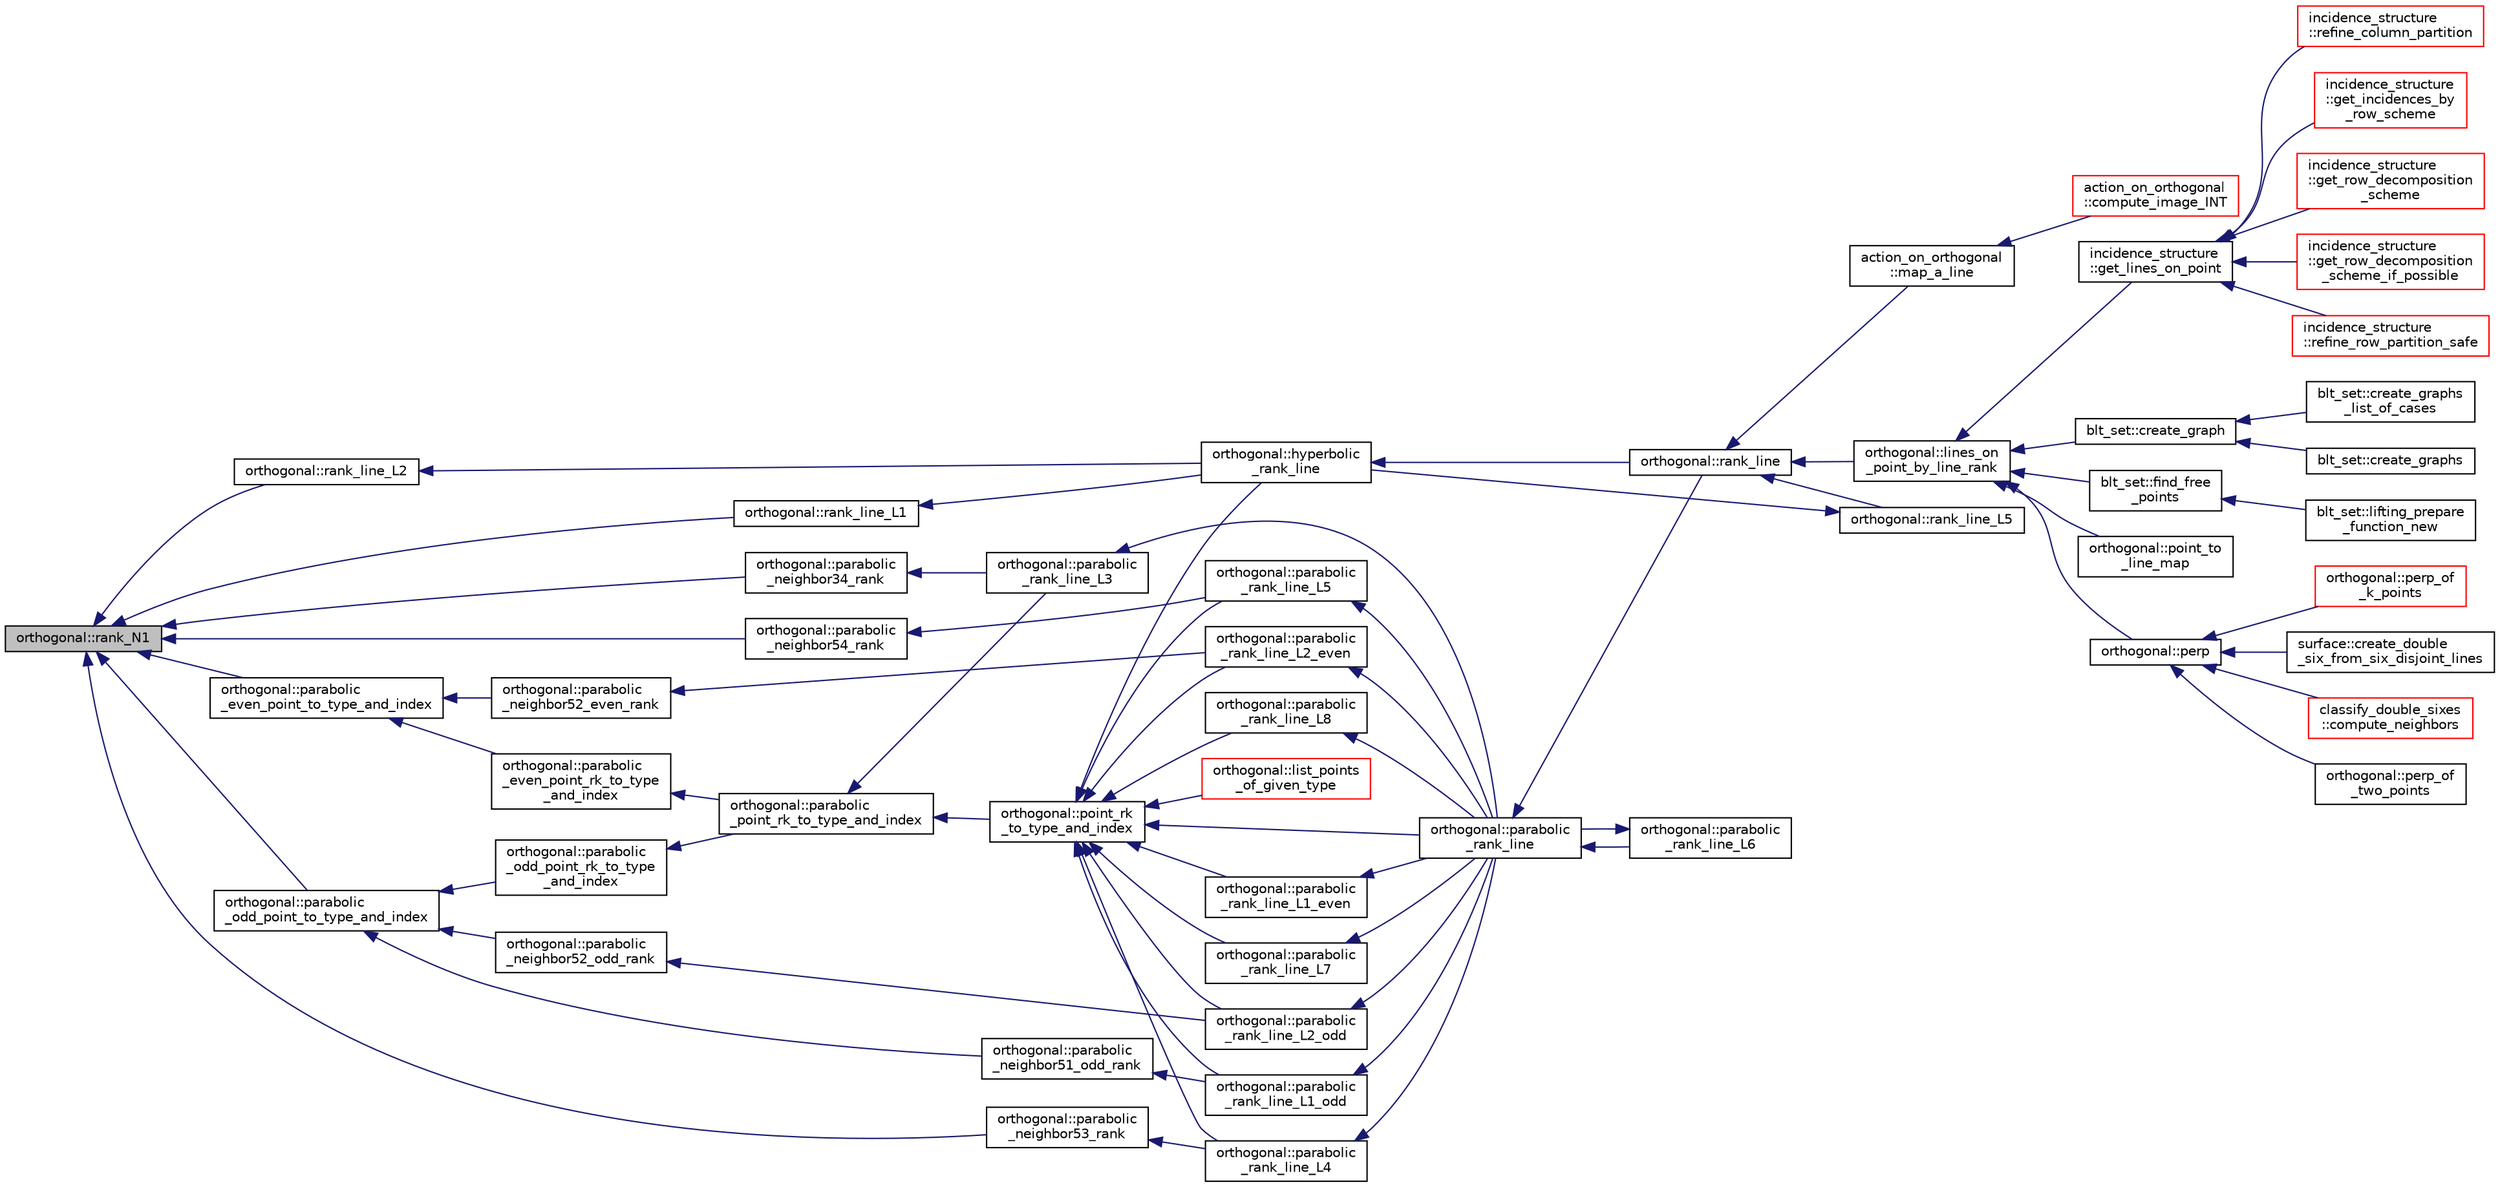 digraph "orthogonal::rank_N1"
{
  edge [fontname="Helvetica",fontsize="10",labelfontname="Helvetica",labelfontsize="10"];
  node [fontname="Helvetica",fontsize="10",shape=record];
  rankdir="LR";
  Node39666 [label="orthogonal::rank_N1",height=0.2,width=0.4,color="black", fillcolor="grey75", style="filled", fontcolor="black"];
  Node39666 -> Node39667 [dir="back",color="midnightblue",fontsize="10",style="solid",fontname="Helvetica"];
  Node39667 [label="orthogonal::rank_line_L1",height=0.2,width=0.4,color="black", fillcolor="white", style="filled",URL="$d7/daa/classorthogonal.html#a2d89d504dee5256f035591c1cb64e129"];
  Node39667 -> Node39668 [dir="back",color="midnightblue",fontsize="10",style="solid",fontname="Helvetica"];
  Node39668 [label="orthogonal::hyperbolic\l_rank_line",height=0.2,width=0.4,color="black", fillcolor="white", style="filled",URL="$d7/daa/classorthogonal.html#a2810f9a6851f445b03fdbfe2a888e9f5"];
  Node39668 -> Node39669 [dir="back",color="midnightblue",fontsize="10",style="solid",fontname="Helvetica"];
  Node39669 [label="orthogonal::rank_line",height=0.2,width=0.4,color="black", fillcolor="white", style="filled",URL="$d7/daa/classorthogonal.html#a5e1b5a3eb76840f425e71f25dabcd470"];
  Node39669 -> Node39670 [dir="back",color="midnightblue",fontsize="10",style="solid",fontname="Helvetica"];
  Node39670 [label="orthogonal::lines_on\l_point_by_line_rank",height=0.2,width=0.4,color="black", fillcolor="white", style="filled",URL="$d7/daa/classorthogonal.html#adc21874b6da3cd3585c704994fb538aa"];
  Node39670 -> Node39671 [dir="back",color="midnightblue",fontsize="10",style="solid",fontname="Helvetica"];
  Node39671 [label="blt_set::create_graph",height=0.2,width=0.4,color="black", fillcolor="white", style="filled",URL="$d1/d3d/classblt__set.html#ae92249ece99ffbc92e93e49cd5d5dccf"];
  Node39671 -> Node39672 [dir="back",color="midnightblue",fontsize="10",style="solid",fontname="Helvetica"];
  Node39672 [label="blt_set::create_graphs",height=0.2,width=0.4,color="black", fillcolor="white", style="filled",URL="$d1/d3d/classblt__set.html#a3f1d4a8ed15875c47b327949f26a4533"];
  Node39671 -> Node39673 [dir="back",color="midnightblue",fontsize="10",style="solid",fontname="Helvetica"];
  Node39673 [label="blt_set::create_graphs\l_list_of_cases",height=0.2,width=0.4,color="black", fillcolor="white", style="filled",URL="$d1/d3d/classblt__set.html#a91ad531d4154bd887182dbd6121476f3"];
  Node39670 -> Node39674 [dir="back",color="midnightblue",fontsize="10",style="solid",fontname="Helvetica"];
  Node39674 [label="blt_set::find_free\l_points",height=0.2,width=0.4,color="black", fillcolor="white", style="filled",URL="$d1/d3d/classblt__set.html#a71f82dd3dc4a901ea2a0949d2f1af302"];
  Node39674 -> Node39675 [dir="back",color="midnightblue",fontsize="10",style="solid",fontname="Helvetica"];
  Node39675 [label="blt_set::lifting_prepare\l_function_new",height=0.2,width=0.4,color="black", fillcolor="white", style="filled",URL="$d1/d3d/classblt__set.html#a1314b7c0a3b78ba54c0f61a397d8afce"];
  Node39670 -> Node39676 [dir="back",color="midnightblue",fontsize="10",style="solid",fontname="Helvetica"];
  Node39676 [label="orthogonal::point_to\l_line_map",height=0.2,width=0.4,color="black", fillcolor="white", style="filled",URL="$d7/daa/classorthogonal.html#a1eae48671390d1c251303be93b45f9e4"];
  Node39670 -> Node39677 [dir="back",color="midnightblue",fontsize="10",style="solid",fontname="Helvetica"];
  Node39677 [label="orthogonal::perp",height=0.2,width=0.4,color="black", fillcolor="white", style="filled",URL="$d7/daa/classorthogonal.html#ae80e0fa8d1e8caddb9afbb466e3d3189"];
  Node39677 -> Node39678 [dir="back",color="midnightblue",fontsize="10",style="solid",fontname="Helvetica"];
  Node39678 [label="orthogonal::perp_of\l_two_points",height=0.2,width=0.4,color="black", fillcolor="white", style="filled",URL="$d7/daa/classorthogonal.html#a6a05fef2e61ed508bff66d6728c58ec0"];
  Node39677 -> Node39679 [dir="back",color="midnightblue",fontsize="10",style="solid",fontname="Helvetica"];
  Node39679 [label="orthogonal::perp_of\l_k_points",height=0.2,width=0.4,color="red", fillcolor="white", style="filled",URL="$d7/daa/classorthogonal.html#a6a92a4680dc76bb289141fc5c765f5fb"];
  Node39677 -> Node39706 [dir="back",color="midnightblue",fontsize="10",style="solid",fontname="Helvetica"];
  Node39706 [label="surface::create_double\l_six_from_six_disjoint_lines",height=0.2,width=0.4,color="black", fillcolor="white", style="filled",URL="$d5/d88/classsurface.html#a4c44f0a33d709edee71537547880dd87"];
  Node39677 -> Node39707 [dir="back",color="midnightblue",fontsize="10",style="solid",fontname="Helvetica"];
  Node39707 [label="classify_double_sixes\l::compute_neighbors",height=0.2,width=0.4,color="red", fillcolor="white", style="filled",URL="$dd/d23/classclassify__double__sixes.html#a675e241052c36c58063ddcfc06d209b2"];
  Node39670 -> Node39708 [dir="back",color="midnightblue",fontsize="10",style="solid",fontname="Helvetica"];
  Node39708 [label="incidence_structure\l::get_lines_on_point",height=0.2,width=0.4,color="black", fillcolor="white", style="filled",URL="$da/d8a/classincidence__structure.html#a09148fd9478525b4a65c8e44833d1861"];
  Node39708 -> Node39709 [dir="back",color="midnightblue",fontsize="10",style="solid",fontname="Helvetica"];
  Node39709 [label="incidence_structure\l::refine_row_partition_safe",height=0.2,width=0.4,color="red", fillcolor="white", style="filled",URL="$da/d8a/classincidence__structure.html#ae84b2dc0f1a0cd1f9acfadcae21e3745"];
  Node39708 -> Node39731 [dir="back",color="midnightblue",fontsize="10",style="solid",fontname="Helvetica"];
  Node39731 [label="incidence_structure\l::refine_column_partition",height=0.2,width=0.4,color="red", fillcolor="white", style="filled",URL="$da/d8a/classincidence__structure.html#ac262f307c1531d67496129dc7890cda4"];
  Node39708 -> Node39736 [dir="back",color="midnightblue",fontsize="10",style="solid",fontname="Helvetica"];
  Node39736 [label="incidence_structure\l::get_incidences_by\l_row_scheme",height=0.2,width=0.4,color="red", fillcolor="white", style="filled",URL="$da/d8a/classincidence__structure.html#addab249e03244133841bd793389c792c"];
  Node39708 -> Node39740 [dir="back",color="midnightblue",fontsize="10",style="solid",fontname="Helvetica"];
  Node39740 [label="incidence_structure\l::get_row_decomposition\l_scheme",height=0.2,width=0.4,color="red", fillcolor="white", style="filled",URL="$da/d8a/classincidence__structure.html#aa0ad04253ba8e75bb15900ee8b01c9aa"];
  Node39708 -> Node39751 [dir="back",color="midnightblue",fontsize="10",style="solid",fontname="Helvetica"];
  Node39751 [label="incidence_structure\l::get_row_decomposition\l_scheme_if_possible",height=0.2,width=0.4,color="red", fillcolor="white", style="filled",URL="$da/d8a/classincidence__structure.html#ac93d2a6419b0fca3f25f101c5f08caf5"];
  Node39669 -> Node39753 [dir="back",color="midnightblue",fontsize="10",style="solid",fontname="Helvetica"];
  Node39753 [label="orthogonal::rank_line_L5",height=0.2,width=0.4,color="black", fillcolor="white", style="filled",URL="$d7/daa/classorthogonal.html#a80bcc065004ef76b70cef437fff6f54c"];
  Node39753 -> Node39668 [dir="back",color="midnightblue",fontsize="10",style="solid",fontname="Helvetica"];
  Node39669 -> Node39754 [dir="back",color="midnightblue",fontsize="10",style="solid",fontname="Helvetica"];
  Node39754 [label="action_on_orthogonal\l::map_a_line",height=0.2,width=0.4,color="black", fillcolor="white", style="filled",URL="$dc/d87/classaction__on__orthogonal.html#ac7e41a4bbc9e0f2813f2f7030f3ed177"];
  Node39754 -> Node39755 [dir="back",color="midnightblue",fontsize="10",style="solid",fontname="Helvetica"];
  Node39755 [label="action_on_orthogonal\l::compute_image_INT",height=0.2,width=0.4,color="red", fillcolor="white", style="filled",URL="$dc/d87/classaction__on__orthogonal.html#a53cee5a150163f7614151b9cd1fc06f3"];
  Node39666 -> Node39956 [dir="back",color="midnightblue",fontsize="10",style="solid",fontname="Helvetica"];
  Node39956 [label="orthogonal::rank_line_L2",height=0.2,width=0.4,color="black", fillcolor="white", style="filled",URL="$d7/daa/classorthogonal.html#abd9adb280933c973c9288e2764f72256"];
  Node39956 -> Node39668 [dir="back",color="midnightblue",fontsize="10",style="solid",fontname="Helvetica"];
  Node39666 -> Node39957 [dir="back",color="midnightblue",fontsize="10",style="solid",fontname="Helvetica"];
  Node39957 [label="orthogonal::parabolic\l_even_point_to_type_and_index",height=0.2,width=0.4,color="black", fillcolor="white", style="filled",URL="$d7/daa/classorthogonal.html#adc21e597558e245b7fe039e3033adcab"];
  Node39957 -> Node39958 [dir="back",color="midnightblue",fontsize="10",style="solid",fontname="Helvetica"];
  Node39958 [label="orthogonal::parabolic\l_even_point_rk_to_type\l_and_index",height=0.2,width=0.4,color="black", fillcolor="white", style="filled",URL="$d7/daa/classorthogonal.html#ad0db009032dfb3899928cfc7d14fd6e6"];
  Node39958 -> Node39959 [dir="back",color="midnightblue",fontsize="10",style="solid",fontname="Helvetica"];
  Node39959 [label="orthogonal::parabolic\l_point_rk_to_type_and_index",height=0.2,width=0.4,color="black", fillcolor="white", style="filled",URL="$d7/daa/classorthogonal.html#aadca2791fa70e971edf85858b725502d"];
  Node39959 -> Node39960 [dir="back",color="midnightblue",fontsize="10",style="solid",fontname="Helvetica"];
  Node39960 [label="orthogonal::point_rk\l_to_type_and_index",height=0.2,width=0.4,color="black", fillcolor="white", style="filled",URL="$d7/daa/classorthogonal.html#a5419c9c6b60c81e6e66f3606e7ad1815"];
  Node39960 -> Node39961 [dir="back",color="midnightblue",fontsize="10",style="solid",fontname="Helvetica"];
  Node39961 [label="orthogonal::list_points\l_of_given_type",height=0.2,width=0.4,color="red", fillcolor="white", style="filled",URL="$d7/daa/classorthogonal.html#a80ded28f55a2191d5a5ec5fe9ee1a4c7"];
  Node39960 -> Node39668 [dir="back",color="midnightblue",fontsize="10",style="solid",fontname="Helvetica"];
  Node39960 -> Node39967 [dir="back",color="midnightblue",fontsize="10",style="solid",fontname="Helvetica"];
  Node39967 [label="orthogonal::parabolic\l_rank_line",height=0.2,width=0.4,color="black", fillcolor="white", style="filled",URL="$d7/daa/classorthogonal.html#a7df334ceca90bc5b90c56354dbaf45c9"];
  Node39967 -> Node39669 [dir="back",color="midnightblue",fontsize="10",style="solid",fontname="Helvetica"];
  Node39967 -> Node39968 [dir="back",color="midnightblue",fontsize="10",style="solid",fontname="Helvetica"];
  Node39968 [label="orthogonal::parabolic\l_rank_line_L6",height=0.2,width=0.4,color="black", fillcolor="white", style="filled",URL="$d7/daa/classorthogonal.html#ab242f864cc2a012dee7c379649d2e566"];
  Node39968 -> Node39967 [dir="back",color="midnightblue",fontsize="10",style="solid",fontname="Helvetica"];
  Node39960 -> Node39969 [dir="back",color="midnightblue",fontsize="10",style="solid",fontname="Helvetica"];
  Node39969 [label="orthogonal::parabolic\l_rank_line_L1_even",height=0.2,width=0.4,color="black", fillcolor="white", style="filled",URL="$d7/daa/classorthogonal.html#a7f055ba3f318499430444e583ed03ee3"];
  Node39969 -> Node39967 [dir="back",color="midnightblue",fontsize="10",style="solid",fontname="Helvetica"];
  Node39960 -> Node39970 [dir="back",color="midnightblue",fontsize="10",style="solid",fontname="Helvetica"];
  Node39970 [label="orthogonal::parabolic\l_rank_line_L1_odd",height=0.2,width=0.4,color="black", fillcolor="white", style="filled",URL="$d7/daa/classorthogonal.html#aab93abadf848b0a5d72b367f155cd7e4"];
  Node39970 -> Node39967 [dir="back",color="midnightblue",fontsize="10",style="solid",fontname="Helvetica"];
  Node39960 -> Node39971 [dir="back",color="midnightblue",fontsize="10",style="solid",fontname="Helvetica"];
  Node39971 [label="orthogonal::parabolic\l_rank_line_L2_even",height=0.2,width=0.4,color="black", fillcolor="white", style="filled",URL="$d7/daa/classorthogonal.html#ad884e741520104066da699b1133deeb0"];
  Node39971 -> Node39967 [dir="back",color="midnightblue",fontsize="10",style="solid",fontname="Helvetica"];
  Node39960 -> Node39972 [dir="back",color="midnightblue",fontsize="10",style="solid",fontname="Helvetica"];
  Node39972 [label="orthogonal::parabolic\l_rank_line_L2_odd",height=0.2,width=0.4,color="black", fillcolor="white", style="filled",URL="$d7/daa/classorthogonal.html#a87ddd814e99966b82e69a1041307074f"];
  Node39972 -> Node39967 [dir="back",color="midnightblue",fontsize="10",style="solid",fontname="Helvetica"];
  Node39960 -> Node39973 [dir="back",color="midnightblue",fontsize="10",style="solid",fontname="Helvetica"];
  Node39973 [label="orthogonal::parabolic\l_rank_line_L4",height=0.2,width=0.4,color="black", fillcolor="white", style="filled",URL="$d7/daa/classorthogonal.html#a9e693d30c0ade825f389feec38ea83b2"];
  Node39973 -> Node39967 [dir="back",color="midnightblue",fontsize="10",style="solid",fontname="Helvetica"];
  Node39960 -> Node39974 [dir="back",color="midnightblue",fontsize="10",style="solid",fontname="Helvetica"];
  Node39974 [label="orthogonal::parabolic\l_rank_line_L5",height=0.2,width=0.4,color="black", fillcolor="white", style="filled",URL="$d7/daa/classorthogonal.html#ab9ff5dd42f31a297d03c559a4934a950"];
  Node39974 -> Node39967 [dir="back",color="midnightblue",fontsize="10",style="solid",fontname="Helvetica"];
  Node39960 -> Node39975 [dir="back",color="midnightblue",fontsize="10",style="solid",fontname="Helvetica"];
  Node39975 [label="orthogonal::parabolic\l_rank_line_L7",height=0.2,width=0.4,color="black", fillcolor="white", style="filled",URL="$d7/daa/classorthogonal.html#ac38fe609d558cb7b16d92b7eb606c6f1"];
  Node39975 -> Node39967 [dir="back",color="midnightblue",fontsize="10",style="solid",fontname="Helvetica"];
  Node39960 -> Node39976 [dir="back",color="midnightblue",fontsize="10",style="solid",fontname="Helvetica"];
  Node39976 [label="orthogonal::parabolic\l_rank_line_L8",height=0.2,width=0.4,color="black", fillcolor="white", style="filled",URL="$d7/daa/classorthogonal.html#af1fb4b5a1ab65d189daea2de78de5225"];
  Node39976 -> Node39967 [dir="back",color="midnightblue",fontsize="10",style="solid",fontname="Helvetica"];
  Node39959 -> Node39977 [dir="back",color="midnightblue",fontsize="10",style="solid",fontname="Helvetica"];
  Node39977 [label="orthogonal::parabolic\l_rank_line_L3",height=0.2,width=0.4,color="black", fillcolor="white", style="filled",URL="$d7/daa/classorthogonal.html#afea1a02e2b439b28127cfa2a782da8c9"];
  Node39977 -> Node39967 [dir="back",color="midnightblue",fontsize="10",style="solid",fontname="Helvetica"];
  Node39957 -> Node39978 [dir="back",color="midnightblue",fontsize="10",style="solid",fontname="Helvetica"];
  Node39978 [label="orthogonal::parabolic\l_neighbor52_even_rank",height=0.2,width=0.4,color="black", fillcolor="white", style="filled",URL="$d7/daa/classorthogonal.html#ac008e55aa06cb631b213ea53851b19e9"];
  Node39978 -> Node39971 [dir="back",color="midnightblue",fontsize="10",style="solid",fontname="Helvetica"];
  Node39666 -> Node39979 [dir="back",color="midnightblue",fontsize="10",style="solid",fontname="Helvetica"];
  Node39979 [label="orthogonal::parabolic\l_odd_point_to_type_and_index",height=0.2,width=0.4,color="black", fillcolor="white", style="filled",URL="$d7/daa/classorthogonal.html#ab622195db63c362531a84080a95d38ff"];
  Node39979 -> Node39980 [dir="back",color="midnightblue",fontsize="10",style="solid",fontname="Helvetica"];
  Node39980 [label="orthogonal::parabolic\l_odd_point_rk_to_type\l_and_index",height=0.2,width=0.4,color="black", fillcolor="white", style="filled",URL="$d7/daa/classorthogonal.html#a5a734a756f44e8ea0c2e4822e795e309"];
  Node39980 -> Node39959 [dir="back",color="midnightblue",fontsize="10",style="solid",fontname="Helvetica"];
  Node39979 -> Node39981 [dir="back",color="midnightblue",fontsize="10",style="solid",fontname="Helvetica"];
  Node39981 [label="orthogonal::parabolic\l_neighbor51_odd_rank",height=0.2,width=0.4,color="black", fillcolor="white", style="filled",URL="$d7/daa/classorthogonal.html#ac088ee6a73b26e7ad1bbf8e25b14b87a"];
  Node39981 -> Node39970 [dir="back",color="midnightblue",fontsize="10",style="solid",fontname="Helvetica"];
  Node39979 -> Node39982 [dir="back",color="midnightblue",fontsize="10",style="solid",fontname="Helvetica"];
  Node39982 [label="orthogonal::parabolic\l_neighbor52_odd_rank",height=0.2,width=0.4,color="black", fillcolor="white", style="filled",URL="$d7/daa/classorthogonal.html#a8c2cac0e686f8c0dcb6a93a37c447970"];
  Node39982 -> Node39972 [dir="back",color="midnightblue",fontsize="10",style="solid",fontname="Helvetica"];
  Node39666 -> Node39983 [dir="back",color="midnightblue",fontsize="10",style="solid",fontname="Helvetica"];
  Node39983 [label="orthogonal::parabolic\l_neighbor34_rank",height=0.2,width=0.4,color="black", fillcolor="white", style="filled",URL="$d7/daa/classorthogonal.html#ae4164e3cd3214b07c243ad7c048a254b"];
  Node39983 -> Node39977 [dir="back",color="midnightblue",fontsize="10",style="solid",fontname="Helvetica"];
  Node39666 -> Node39984 [dir="back",color="midnightblue",fontsize="10",style="solid",fontname="Helvetica"];
  Node39984 [label="orthogonal::parabolic\l_neighbor53_rank",height=0.2,width=0.4,color="black", fillcolor="white", style="filled",URL="$d7/daa/classorthogonal.html#aeac497724346642dc1e70eed896d4bfc"];
  Node39984 -> Node39973 [dir="back",color="midnightblue",fontsize="10",style="solid",fontname="Helvetica"];
  Node39666 -> Node39985 [dir="back",color="midnightblue",fontsize="10",style="solid",fontname="Helvetica"];
  Node39985 [label="orthogonal::parabolic\l_neighbor54_rank",height=0.2,width=0.4,color="black", fillcolor="white", style="filled",URL="$d7/daa/classorthogonal.html#ab3955d88bdd66919788c3369d199ab99"];
  Node39985 -> Node39974 [dir="back",color="midnightblue",fontsize="10",style="solid",fontname="Helvetica"];
}
